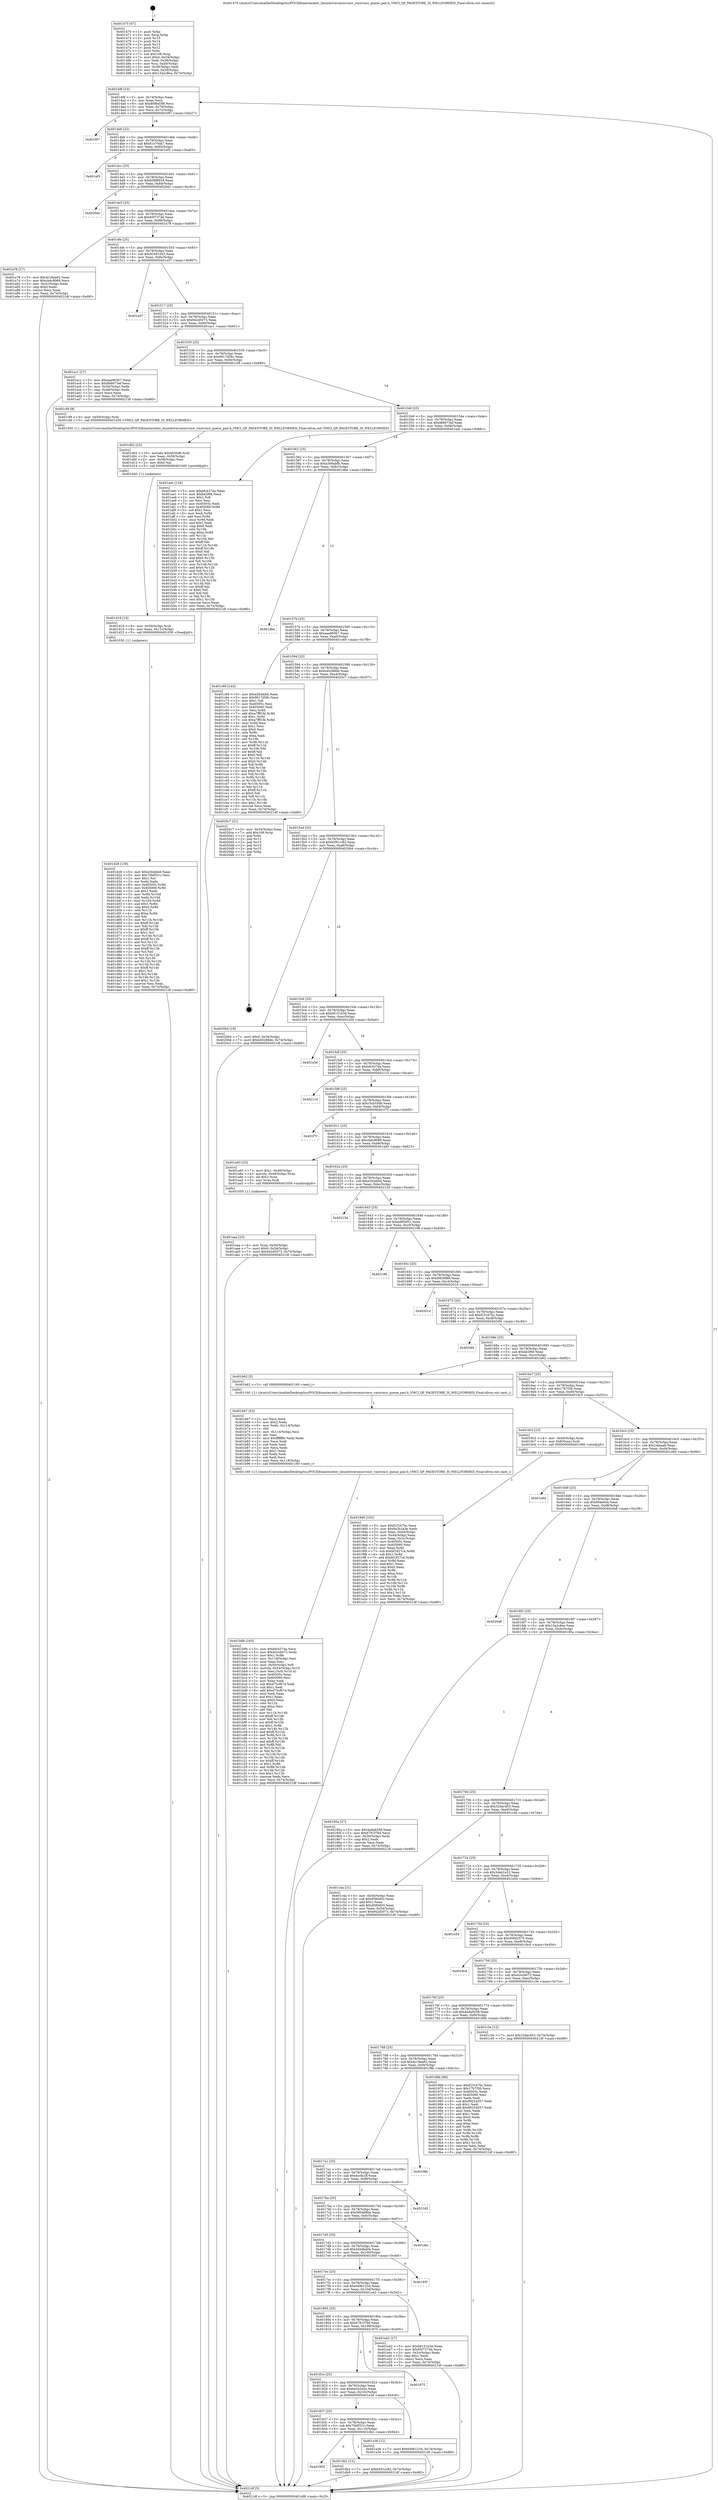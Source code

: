 digraph "0x401470" {
  label = "0x401470 (/mnt/c/Users/mathe/Desktop/tcc/POCII/binaries/extr_linuxdriversmiscvmw_vmcivmci_queue_pair.h_VMCI_QP_PAGESTORE_IS_WELLFORMED_Final-ollvm.out::main(0))"
  labelloc = "t"
  node[shape=record]

  Entry [label="",width=0.3,height=0.3,shape=circle,fillcolor=black,style=filled]
  "0x40149f" [label="{
     0x40149f [23]\l
     | [instrs]\l
     &nbsp;&nbsp;0x40149f \<+3\>: mov -0x74(%rbp),%eax\l
     &nbsp;&nbsp;0x4014a2 \<+2\>: mov %eax,%ecx\l
     &nbsp;&nbsp;0x4014a4 \<+6\>: sub $0x809bd3f8,%ecx\l
     &nbsp;&nbsp;0x4014aa \<+3\>: mov %eax,-0x78(%rbp)\l
     &nbsp;&nbsp;0x4014ad \<+3\>: mov %ecx,-0x7c(%rbp)\l
     &nbsp;&nbsp;0x4014b0 \<+6\>: je 0000000000401f97 \<main+0xb27\>\l
  }"]
  "0x401f97" [label="{
     0x401f97\l
  }", style=dashed]
  "0x4014b6" [label="{
     0x4014b6 [22]\l
     | [instrs]\l
     &nbsp;&nbsp;0x4014b6 \<+5\>: jmp 00000000004014bb \<main+0x4b\>\l
     &nbsp;&nbsp;0x4014bb \<+3\>: mov -0x78(%rbp),%eax\l
     &nbsp;&nbsp;0x4014be \<+5\>: sub $0x81e70da7,%eax\l
     &nbsp;&nbsp;0x4014c3 \<+3\>: mov %eax,-0x80(%rbp)\l
     &nbsp;&nbsp;0x4014c6 \<+6\>: je 0000000000401ef3 \<main+0xa83\>\l
  }"]
  Exit [label="",width=0.3,height=0.3,shape=circle,fillcolor=black,style=filled,peripheries=2]
  "0x401ef3" [label="{
     0x401ef3\l
  }", style=dashed]
  "0x4014cc" [label="{
     0x4014cc [25]\l
     | [instrs]\l
     &nbsp;&nbsp;0x4014cc \<+5\>: jmp 00000000004014d1 \<main+0x61\>\l
     &nbsp;&nbsp;0x4014d1 \<+3\>: mov -0x78(%rbp),%eax\l
     &nbsp;&nbsp;0x4014d4 \<+5\>: sub $0x838f8918,%eax\l
     &nbsp;&nbsp;0x4014d9 \<+6\>: mov %eax,-0x84(%rbp)\l
     &nbsp;&nbsp;0x4014df \<+6\>: je 00000000004020dc \<main+0xc6c\>\l
  }"]
  "0x401850" [label="{
     0x401850\l
  }", style=dashed]
  "0x4020dc" [label="{
     0x4020dc\l
  }", style=dashed]
  "0x4014e5" [label="{
     0x4014e5 [25]\l
     | [instrs]\l
     &nbsp;&nbsp;0x4014e5 \<+5\>: jmp 00000000004014ea \<main+0x7a\>\l
     &nbsp;&nbsp;0x4014ea \<+3\>: mov -0x78(%rbp),%eax\l
     &nbsp;&nbsp;0x4014ed \<+5\>: sub $0x85f7374d,%eax\l
     &nbsp;&nbsp;0x4014f2 \<+6\>: mov %eax,-0x88(%rbp)\l
     &nbsp;&nbsp;0x4014f8 \<+6\>: je 0000000000401a78 \<main+0x608\>\l
  }"]
  "0x401db2" [label="{
     0x401db2 [12]\l
     | [instrs]\l
     &nbsp;&nbsp;0x401db2 \<+7\>: movl $0xb591cc82,-0x74(%rbp)\l
     &nbsp;&nbsp;0x401db9 \<+5\>: jmp 00000000004021df \<main+0xd6f\>\l
  }"]
  "0x401a78" [label="{
     0x401a78 [27]\l
     | [instrs]\l
     &nbsp;&nbsp;0x401a78 \<+5\>: mov $0x4c18aa62,%eax\l
     &nbsp;&nbsp;0x401a7d \<+5\>: mov $0xcbdc9069,%ecx\l
     &nbsp;&nbsp;0x401a82 \<+3\>: mov -0x2c(%rbp),%edx\l
     &nbsp;&nbsp;0x401a85 \<+3\>: cmp $0x0,%edx\l
     &nbsp;&nbsp;0x401a88 \<+3\>: cmove %ecx,%eax\l
     &nbsp;&nbsp;0x401a8b \<+3\>: mov %eax,-0x74(%rbp)\l
     &nbsp;&nbsp;0x401a8e \<+5\>: jmp 00000000004021df \<main+0xd6f\>\l
  }"]
  "0x4014fe" [label="{
     0x4014fe [25]\l
     | [instrs]\l
     &nbsp;&nbsp;0x4014fe \<+5\>: jmp 0000000000401503 \<main+0x93\>\l
     &nbsp;&nbsp;0x401503 \<+3\>: mov -0x78(%rbp),%eax\l
     &nbsp;&nbsp;0x401506 \<+5\>: sub $0x92491043,%eax\l
     &nbsp;&nbsp;0x40150b \<+6\>: mov %eax,-0x8c(%rbp)\l
     &nbsp;&nbsp;0x401511 \<+6\>: je 0000000000401e07 \<main+0x997\>\l
  }"]
  "0x401d28" [label="{
     0x401d28 [138]\l
     | [instrs]\l
     &nbsp;&nbsp;0x401d28 \<+5\>: mov $0xe2fcbbbd,%eax\l
     &nbsp;&nbsp;0x401d2d \<+5\>: mov $0x70bf551c,%esi\l
     &nbsp;&nbsp;0x401d32 \<+2\>: mov $0x1,%cl\l
     &nbsp;&nbsp;0x401d34 \<+2\>: xor %edx,%edx\l
     &nbsp;&nbsp;0x401d36 \<+8\>: mov 0x40505c,%r8d\l
     &nbsp;&nbsp;0x401d3e \<+8\>: mov 0x405060,%r9d\l
     &nbsp;&nbsp;0x401d46 \<+3\>: sub $0x1,%edx\l
     &nbsp;&nbsp;0x401d49 \<+3\>: mov %r8d,%r10d\l
     &nbsp;&nbsp;0x401d4c \<+3\>: add %edx,%r10d\l
     &nbsp;&nbsp;0x401d4f \<+4\>: imul %r10d,%r8d\l
     &nbsp;&nbsp;0x401d53 \<+4\>: and $0x1,%r8d\l
     &nbsp;&nbsp;0x401d57 \<+4\>: cmp $0x0,%r8d\l
     &nbsp;&nbsp;0x401d5b \<+4\>: sete %r11b\l
     &nbsp;&nbsp;0x401d5f \<+4\>: cmp $0xa,%r9d\l
     &nbsp;&nbsp;0x401d63 \<+3\>: setl %bl\l
     &nbsp;&nbsp;0x401d66 \<+3\>: mov %r11b,%r14b\l
     &nbsp;&nbsp;0x401d69 \<+4\>: xor $0xff,%r14b\l
     &nbsp;&nbsp;0x401d6d \<+3\>: mov %bl,%r15b\l
     &nbsp;&nbsp;0x401d70 \<+4\>: xor $0xff,%r15b\l
     &nbsp;&nbsp;0x401d74 \<+3\>: xor $0x1,%cl\l
     &nbsp;&nbsp;0x401d77 \<+3\>: mov %r14b,%r12b\l
     &nbsp;&nbsp;0x401d7a \<+4\>: and $0xff,%r12b\l
     &nbsp;&nbsp;0x401d7e \<+3\>: and %cl,%r11b\l
     &nbsp;&nbsp;0x401d81 \<+3\>: mov %r15b,%r13b\l
     &nbsp;&nbsp;0x401d84 \<+4\>: and $0xff,%r13b\l
     &nbsp;&nbsp;0x401d88 \<+2\>: and %cl,%bl\l
     &nbsp;&nbsp;0x401d8a \<+3\>: or %r11b,%r12b\l
     &nbsp;&nbsp;0x401d8d \<+3\>: or %bl,%r13b\l
     &nbsp;&nbsp;0x401d90 \<+3\>: xor %r13b,%r12b\l
     &nbsp;&nbsp;0x401d93 \<+3\>: or %r15b,%r14b\l
     &nbsp;&nbsp;0x401d96 \<+4\>: xor $0xff,%r14b\l
     &nbsp;&nbsp;0x401d9a \<+3\>: or $0x1,%cl\l
     &nbsp;&nbsp;0x401d9d \<+3\>: and %cl,%r14b\l
     &nbsp;&nbsp;0x401da0 \<+3\>: or %r14b,%r12b\l
     &nbsp;&nbsp;0x401da3 \<+4\>: test $0x1,%r12b\l
     &nbsp;&nbsp;0x401da7 \<+3\>: cmovne %esi,%eax\l
     &nbsp;&nbsp;0x401daa \<+3\>: mov %eax,-0x74(%rbp)\l
     &nbsp;&nbsp;0x401dad \<+5\>: jmp 00000000004021df \<main+0xd6f\>\l
  }"]
  "0x401e07" [label="{
     0x401e07\l
  }", style=dashed]
  "0x401517" [label="{
     0x401517 [25]\l
     | [instrs]\l
     &nbsp;&nbsp;0x401517 \<+5\>: jmp 000000000040151c \<main+0xac\>\l
     &nbsp;&nbsp;0x40151c \<+3\>: mov -0x78(%rbp),%eax\l
     &nbsp;&nbsp;0x40151f \<+5\>: sub $0x942d5073,%eax\l
     &nbsp;&nbsp;0x401524 \<+6\>: mov %eax,-0x90(%rbp)\l
     &nbsp;&nbsp;0x40152a \<+6\>: je 0000000000401ac1 \<main+0x651\>\l
  }"]
  "0x401d19" [label="{
     0x401d19 [15]\l
     | [instrs]\l
     &nbsp;&nbsp;0x401d19 \<+4\>: mov -0x50(%rbp),%rdi\l
     &nbsp;&nbsp;0x401d1d \<+6\>: mov %eax,-0x11c(%rbp)\l
     &nbsp;&nbsp;0x401d23 \<+5\>: call 0000000000401030 \<free@plt\>\l
     | [calls]\l
     &nbsp;&nbsp;0x401030 \{1\} (unknown)\l
  }"]
  "0x401ac1" [label="{
     0x401ac1 [27]\l
     | [instrs]\l
     &nbsp;&nbsp;0x401ac1 \<+5\>: mov $0xaaa965b7,%eax\l
     &nbsp;&nbsp;0x401ac6 \<+5\>: mov $0x9b8073ef,%ecx\l
     &nbsp;&nbsp;0x401acb \<+3\>: mov -0x54(%rbp),%edx\l
     &nbsp;&nbsp;0x401ace \<+3\>: cmp -0x48(%rbp),%edx\l
     &nbsp;&nbsp;0x401ad1 \<+3\>: cmovl %ecx,%eax\l
     &nbsp;&nbsp;0x401ad4 \<+3\>: mov %eax,-0x74(%rbp)\l
     &nbsp;&nbsp;0x401ad7 \<+5\>: jmp 00000000004021df \<main+0xd6f\>\l
  }"]
  "0x401530" [label="{
     0x401530 [25]\l
     | [instrs]\l
     &nbsp;&nbsp;0x401530 \<+5\>: jmp 0000000000401535 \<main+0xc5\>\l
     &nbsp;&nbsp;0x401535 \<+3\>: mov -0x78(%rbp),%eax\l
     &nbsp;&nbsp;0x401538 \<+5\>: sub $0x9917d58c,%eax\l
     &nbsp;&nbsp;0x40153d \<+6\>: mov %eax,-0x94(%rbp)\l
     &nbsp;&nbsp;0x401543 \<+6\>: je 0000000000401cf9 \<main+0x889\>\l
  }"]
  "0x401d02" [label="{
     0x401d02 [23]\l
     | [instrs]\l
     &nbsp;&nbsp;0x401d02 \<+10\>: movabs $0x4030d6,%rdi\l
     &nbsp;&nbsp;0x401d0c \<+3\>: mov %eax,-0x58(%rbp)\l
     &nbsp;&nbsp;0x401d0f \<+3\>: mov -0x58(%rbp),%esi\l
     &nbsp;&nbsp;0x401d12 \<+2\>: mov $0x0,%al\l
     &nbsp;&nbsp;0x401d14 \<+5\>: call 0000000000401040 \<printf@plt\>\l
     | [calls]\l
     &nbsp;&nbsp;0x401040 \{1\} (unknown)\l
  }"]
  "0x401cf9" [label="{
     0x401cf9 [9]\l
     | [instrs]\l
     &nbsp;&nbsp;0x401cf9 \<+4\>: mov -0x50(%rbp),%rdi\l
     &nbsp;&nbsp;0x401cfd \<+5\>: call 0000000000401450 \<VMCI_QP_PAGESTORE_IS_WELLFORMED\>\l
     | [calls]\l
     &nbsp;&nbsp;0x401450 \{1\} (/mnt/c/Users/mathe/Desktop/tcc/POCII/binaries/extr_linuxdriversmiscvmw_vmcivmci_queue_pair.h_VMCI_QP_PAGESTORE_IS_WELLFORMED_Final-ollvm.out::VMCI_QP_PAGESTORE_IS_WELLFORMED)\l
  }"]
  "0x401549" [label="{
     0x401549 [25]\l
     | [instrs]\l
     &nbsp;&nbsp;0x401549 \<+5\>: jmp 000000000040154e \<main+0xde\>\l
     &nbsp;&nbsp;0x40154e \<+3\>: mov -0x78(%rbp),%eax\l
     &nbsp;&nbsp;0x401551 \<+5\>: sub $0x9b8073ef,%eax\l
     &nbsp;&nbsp;0x401556 \<+6\>: mov %eax,-0x98(%rbp)\l
     &nbsp;&nbsp;0x40155c \<+6\>: je 0000000000401adc \<main+0x66c\>\l
  }"]
  "0x401b9b" [label="{
     0x401b9b [163]\l
     | [instrs]\l
     &nbsp;&nbsp;0x401b9b \<+5\>: mov $0xbfc437da,%ecx\l
     &nbsp;&nbsp;0x401ba0 \<+5\>: mov $0x42ccb072,%edx\l
     &nbsp;&nbsp;0x401ba5 \<+3\>: mov $0x1,%r8b\l
     &nbsp;&nbsp;0x401ba8 \<+6\>: mov -0x118(%rbp),%esi\l
     &nbsp;&nbsp;0x401bae \<+3\>: imul %eax,%esi\l
     &nbsp;&nbsp;0x401bb1 \<+4\>: mov -0x50(%rbp),%r9\l
     &nbsp;&nbsp;0x401bb5 \<+4\>: movslq -0x54(%rbp),%r10\l
     &nbsp;&nbsp;0x401bb9 \<+4\>: mov %esi,(%r9,%r10,4)\l
     &nbsp;&nbsp;0x401bbd \<+7\>: mov 0x40505c,%eax\l
     &nbsp;&nbsp;0x401bc4 \<+7\>: mov 0x405060,%esi\l
     &nbsp;&nbsp;0x401bcb \<+2\>: mov %eax,%edi\l
     &nbsp;&nbsp;0x401bcd \<+6\>: sub $0xd75cf674,%edi\l
     &nbsp;&nbsp;0x401bd3 \<+3\>: sub $0x1,%edi\l
     &nbsp;&nbsp;0x401bd6 \<+6\>: add $0xd75cf674,%edi\l
     &nbsp;&nbsp;0x401bdc \<+3\>: imul %edi,%eax\l
     &nbsp;&nbsp;0x401bdf \<+3\>: and $0x1,%eax\l
     &nbsp;&nbsp;0x401be2 \<+3\>: cmp $0x0,%eax\l
     &nbsp;&nbsp;0x401be5 \<+4\>: sete %r11b\l
     &nbsp;&nbsp;0x401be9 \<+3\>: cmp $0xa,%esi\l
     &nbsp;&nbsp;0x401bec \<+3\>: setl %bl\l
     &nbsp;&nbsp;0x401bef \<+3\>: mov %r11b,%r14b\l
     &nbsp;&nbsp;0x401bf2 \<+4\>: xor $0xff,%r14b\l
     &nbsp;&nbsp;0x401bf6 \<+3\>: mov %bl,%r15b\l
     &nbsp;&nbsp;0x401bf9 \<+4\>: xor $0xff,%r15b\l
     &nbsp;&nbsp;0x401bfd \<+4\>: xor $0x1,%r8b\l
     &nbsp;&nbsp;0x401c01 \<+3\>: mov %r14b,%r12b\l
     &nbsp;&nbsp;0x401c04 \<+4\>: and $0xff,%r12b\l
     &nbsp;&nbsp;0x401c08 \<+3\>: and %r8b,%r11b\l
     &nbsp;&nbsp;0x401c0b \<+3\>: mov %r15b,%r13b\l
     &nbsp;&nbsp;0x401c0e \<+4\>: and $0xff,%r13b\l
     &nbsp;&nbsp;0x401c12 \<+3\>: and %r8b,%bl\l
     &nbsp;&nbsp;0x401c15 \<+3\>: or %r11b,%r12b\l
     &nbsp;&nbsp;0x401c18 \<+3\>: or %bl,%r13b\l
     &nbsp;&nbsp;0x401c1b \<+3\>: xor %r13b,%r12b\l
     &nbsp;&nbsp;0x401c1e \<+3\>: or %r15b,%r14b\l
     &nbsp;&nbsp;0x401c21 \<+4\>: xor $0xff,%r14b\l
     &nbsp;&nbsp;0x401c25 \<+4\>: or $0x1,%r8b\l
     &nbsp;&nbsp;0x401c29 \<+3\>: and %r8b,%r14b\l
     &nbsp;&nbsp;0x401c2c \<+3\>: or %r14b,%r12b\l
     &nbsp;&nbsp;0x401c2f \<+4\>: test $0x1,%r12b\l
     &nbsp;&nbsp;0x401c33 \<+3\>: cmovne %edx,%ecx\l
     &nbsp;&nbsp;0x401c36 \<+3\>: mov %ecx,-0x74(%rbp)\l
     &nbsp;&nbsp;0x401c39 \<+5\>: jmp 00000000004021df \<main+0xd6f\>\l
  }"]
  "0x401adc" [label="{
     0x401adc [134]\l
     | [instrs]\l
     &nbsp;&nbsp;0x401adc \<+5\>: mov $0xbfc437da,%eax\l
     &nbsp;&nbsp;0x401ae1 \<+5\>: mov $0xbe2f68,%ecx\l
     &nbsp;&nbsp;0x401ae6 \<+2\>: mov $0x1,%dl\l
     &nbsp;&nbsp;0x401ae8 \<+2\>: xor %esi,%esi\l
     &nbsp;&nbsp;0x401aea \<+7\>: mov 0x40505c,%edi\l
     &nbsp;&nbsp;0x401af1 \<+8\>: mov 0x405060,%r8d\l
     &nbsp;&nbsp;0x401af9 \<+3\>: sub $0x1,%esi\l
     &nbsp;&nbsp;0x401afc \<+3\>: mov %edi,%r9d\l
     &nbsp;&nbsp;0x401aff \<+3\>: add %esi,%r9d\l
     &nbsp;&nbsp;0x401b02 \<+4\>: imul %r9d,%edi\l
     &nbsp;&nbsp;0x401b06 \<+3\>: and $0x1,%edi\l
     &nbsp;&nbsp;0x401b09 \<+3\>: cmp $0x0,%edi\l
     &nbsp;&nbsp;0x401b0c \<+4\>: sete %r10b\l
     &nbsp;&nbsp;0x401b10 \<+4\>: cmp $0xa,%r8d\l
     &nbsp;&nbsp;0x401b14 \<+4\>: setl %r11b\l
     &nbsp;&nbsp;0x401b18 \<+3\>: mov %r10b,%bl\l
     &nbsp;&nbsp;0x401b1b \<+3\>: xor $0xff,%bl\l
     &nbsp;&nbsp;0x401b1e \<+3\>: mov %r11b,%r14b\l
     &nbsp;&nbsp;0x401b21 \<+4\>: xor $0xff,%r14b\l
     &nbsp;&nbsp;0x401b25 \<+3\>: xor $0x0,%dl\l
     &nbsp;&nbsp;0x401b28 \<+3\>: mov %bl,%r15b\l
     &nbsp;&nbsp;0x401b2b \<+4\>: and $0x0,%r15b\l
     &nbsp;&nbsp;0x401b2f \<+3\>: and %dl,%r10b\l
     &nbsp;&nbsp;0x401b32 \<+3\>: mov %r14b,%r12b\l
     &nbsp;&nbsp;0x401b35 \<+4\>: and $0x0,%r12b\l
     &nbsp;&nbsp;0x401b39 \<+3\>: and %dl,%r11b\l
     &nbsp;&nbsp;0x401b3c \<+3\>: or %r10b,%r15b\l
     &nbsp;&nbsp;0x401b3f \<+3\>: or %r11b,%r12b\l
     &nbsp;&nbsp;0x401b42 \<+3\>: xor %r12b,%r15b\l
     &nbsp;&nbsp;0x401b45 \<+3\>: or %r14b,%bl\l
     &nbsp;&nbsp;0x401b48 \<+3\>: xor $0xff,%bl\l
     &nbsp;&nbsp;0x401b4b \<+3\>: or $0x0,%dl\l
     &nbsp;&nbsp;0x401b4e \<+2\>: and %dl,%bl\l
     &nbsp;&nbsp;0x401b50 \<+3\>: or %bl,%r15b\l
     &nbsp;&nbsp;0x401b53 \<+4\>: test $0x1,%r15b\l
     &nbsp;&nbsp;0x401b57 \<+3\>: cmovne %ecx,%eax\l
     &nbsp;&nbsp;0x401b5a \<+3\>: mov %eax,-0x74(%rbp)\l
     &nbsp;&nbsp;0x401b5d \<+5\>: jmp 00000000004021df \<main+0xd6f\>\l
  }"]
  "0x401562" [label="{
     0x401562 [25]\l
     | [instrs]\l
     &nbsp;&nbsp;0x401562 \<+5\>: jmp 0000000000401567 \<main+0xf7\>\l
     &nbsp;&nbsp;0x401567 \<+3\>: mov -0x78(%rbp),%eax\l
     &nbsp;&nbsp;0x40156a \<+5\>: sub $0xa306abfb,%eax\l
     &nbsp;&nbsp;0x40156f \<+6\>: mov %eax,-0x9c(%rbp)\l
     &nbsp;&nbsp;0x401575 \<+6\>: je 0000000000401dbe \<main+0x94e\>\l
  }"]
  "0x401b67" [label="{
     0x401b67 [52]\l
     | [instrs]\l
     &nbsp;&nbsp;0x401b67 \<+2\>: xor %ecx,%ecx\l
     &nbsp;&nbsp;0x401b69 \<+5\>: mov $0x2,%edx\l
     &nbsp;&nbsp;0x401b6e \<+6\>: mov %edx,-0x114(%rbp)\l
     &nbsp;&nbsp;0x401b74 \<+1\>: cltd\l
     &nbsp;&nbsp;0x401b75 \<+6\>: mov -0x114(%rbp),%esi\l
     &nbsp;&nbsp;0x401b7b \<+2\>: idiv %esi\l
     &nbsp;&nbsp;0x401b7d \<+6\>: imul $0xfffffffe,%edx,%edx\l
     &nbsp;&nbsp;0x401b83 \<+2\>: mov %ecx,%edi\l
     &nbsp;&nbsp;0x401b85 \<+2\>: sub %edx,%edi\l
     &nbsp;&nbsp;0x401b87 \<+2\>: mov %ecx,%edx\l
     &nbsp;&nbsp;0x401b89 \<+3\>: sub $0x1,%edx\l
     &nbsp;&nbsp;0x401b8c \<+2\>: add %edx,%edi\l
     &nbsp;&nbsp;0x401b8e \<+2\>: sub %edi,%ecx\l
     &nbsp;&nbsp;0x401b90 \<+6\>: mov %ecx,-0x118(%rbp)\l
     &nbsp;&nbsp;0x401b96 \<+5\>: call 0000000000401160 \<next_i\>\l
     | [calls]\l
     &nbsp;&nbsp;0x401160 \{1\} (/mnt/c/Users/mathe/Desktop/tcc/POCII/binaries/extr_linuxdriversmiscvmw_vmcivmci_queue_pair.h_VMCI_QP_PAGESTORE_IS_WELLFORMED_Final-ollvm.out::next_i)\l
  }"]
  "0x401dbe" [label="{
     0x401dbe\l
  }", style=dashed]
  "0x40157b" [label="{
     0x40157b [25]\l
     | [instrs]\l
     &nbsp;&nbsp;0x40157b \<+5\>: jmp 0000000000401580 \<main+0x110\>\l
     &nbsp;&nbsp;0x401580 \<+3\>: mov -0x78(%rbp),%eax\l
     &nbsp;&nbsp;0x401583 \<+5\>: sub $0xaaa965b7,%eax\l
     &nbsp;&nbsp;0x401588 \<+6\>: mov %eax,-0xa0(%rbp)\l
     &nbsp;&nbsp;0x40158e \<+6\>: je 0000000000401c69 \<main+0x7f9\>\l
  }"]
  "0x401aaa" [label="{
     0x401aaa [23]\l
     | [instrs]\l
     &nbsp;&nbsp;0x401aaa \<+4\>: mov %rax,-0x50(%rbp)\l
     &nbsp;&nbsp;0x401aae \<+7\>: movl $0x0,-0x54(%rbp)\l
     &nbsp;&nbsp;0x401ab5 \<+7\>: movl $0x942d5073,-0x74(%rbp)\l
     &nbsp;&nbsp;0x401abc \<+5\>: jmp 00000000004021df \<main+0xd6f\>\l
  }"]
  "0x401c69" [label="{
     0x401c69 [144]\l
     | [instrs]\l
     &nbsp;&nbsp;0x401c69 \<+5\>: mov $0xe2fcbbbd,%eax\l
     &nbsp;&nbsp;0x401c6e \<+5\>: mov $0x9917d58c,%ecx\l
     &nbsp;&nbsp;0x401c73 \<+2\>: mov $0x1,%dl\l
     &nbsp;&nbsp;0x401c75 \<+7\>: mov 0x40505c,%esi\l
     &nbsp;&nbsp;0x401c7c \<+7\>: mov 0x405060,%edi\l
     &nbsp;&nbsp;0x401c83 \<+3\>: mov %esi,%r8d\l
     &nbsp;&nbsp;0x401c86 \<+7\>: add $0xa7fff1fd,%r8d\l
     &nbsp;&nbsp;0x401c8d \<+4\>: sub $0x1,%r8d\l
     &nbsp;&nbsp;0x401c91 \<+7\>: sub $0xa7fff1fd,%r8d\l
     &nbsp;&nbsp;0x401c98 \<+4\>: imul %r8d,%esi\l
     &nbsp;&nbsp;0x401c9c \<+3\>: and $0x1,%esi\l
     &nbsp;&nbsp;0x401c9f \<+3\>: cmp $0x0,%esi\l
     &nbsp;&nbsp;0x401ca2 \<+4\>: sete %r9b\l
     &nbsp;&nbsp;0x401ca6 \<+3\>: cmp $0xa,%edi\l
     &nbsp;&nbsp;0x401ca9 \<+4\>: setl %r10b\l
     &nbsp;&nbsp;0x401cad \<+3\>: mov %r9b,%r11b\l
     &nbsp;&nbsp;0x401cb0 \<+4\>: xor $0xff,%r11b\l
     &nbsp;&nbsp;0x401cb4 \<+3\>: mov %r10b,%bl\l
     &nbsp;&nbsp;0x401cb7 \<+3\>: xor $0xff,%bl\l
     &nbsp;&nbsp;0x401cba \<+3\>: xor $0x0,%dl\l
     &nbsp;&nbsp;0x401cbd \<+3\>: mov %r11b,%r14b\l
     &nbsp;&nbsp;0x401cc0 \<+4\>: and $0x0,%r14b\l
     &nbsp;&nbsp;0x401cc4 \<+3\>: and %dl,%r9b\l
     &nbsp;&nbsp;0x401cc7 \<+3\>: mov %bl,%r15b\l
     &nbsp;&nbsp;0x401cca \<+4\>: and $0x0,%r15b\l
     &nbsp;&nbsp;0x401cce \<+3\>: and %dl,%r10b\l
     &nbsp;&nbsp;0x401cd1 \<+3\>: or %r9b,%r14b\l
     &nbsp;&nbsp;0x401cd4 \<+3\>: or %r10b,%r15b\l
     &nbsp;&nbsp;0x401cd7 \<+3\>: xor %r15b,%r14b\l
     &nbsp;&nbsp;0x401cda \<+3\>: or %bl,%r11b\l
     &nbsp;&nbsp;0x401cdd \<+4\>: xor $0xff,%r11b\l
     &nbsp;&nbsp;0x401ce1 \<+3\>: or $0x0,%dl\l
     &nbsp;&nbsp;0x401ce4 \<+3\>: and %dl,%r11b\l
     &nbsp;&nbsp;0x401ce7 \<+3\>: or %r11b,%r14b\l
     &nbsp;&nbsp;0x401cea \<+4\>: test $0x1,%r14b\l
     &nbsp;&nbsp;0x401cee \<+3\>: cmovne %ecx,%eax\l
     &nbsp;&nbsp;0x401cf1 \<+3\>: mov %eax,-0x74(%rbp)\l
     &nbsp;&nbsp;0x401cf4 \<+5\>: jmp 00000000004021df \<main+0xd6f\>\l
  }"]
  "0x401594" [label="{
     0x401594 [25]\l
     | [instrs]\l
     &nbsp;&nbsp;0x401594 \<+5\>: jmp 0000000000401599 \<main+0x129\>\l
     &nbsp;&nbsp;0x401599 \<+3\>: mov -0x78(%rbp),%eax\l
     &nbsp;&nbsp;0x40159c \<+5\>: sub $0xb40288de,%eax\l
     &nbsp;&nbsp;0x4015a1 \<+6\>: mov %eax,-0xa4(%rbp)\l
     &nbsp;&nbsp;0x4015a7 \<+6\>: je 00000000004020c7 \<main+0xc57\>\l
  }"]
  "0x401837" [label="{
     0x401837 [25]\l
     | [instrs]\l
     &nbsp;&nbsp;0x401837 \<+5\>: jmp 000000000040183c \<main+0x3cc\>\l
     &nbsp;&nbsp;0x40183c \<+3\>: mov -0x78(%rbp),%eax\l
     &nbsp;&nbsp;0x40183f \<+5\>: sub $0x70bf551c,%eax\l
     &nbsp;&nbsp;0x401844 \<+6\>: mov %eax,-0x110(%rbp)\l
     &nbsp;&nbsp;0x40184a \<+6\>: je 0000000000401db2 \<main+0x942\>\l
  }"]
  "0x4020c7" [label="{
     0x4020c7 [21]\l
     | [instrs]\l
     &nbsp;&nbsp;0x4020c7 \<+3\>: mov -0x34(%rbp),%eax\l
     &nbsp;&nbsp;0x4020ca \<+7\>: add $0x108,%rsp\l
     &nbsp;&nbsp;0x4020d1 \<+1\>: pop %rbx\l
     &nbsp;&nbsp;0x4020d2 \<+2\>: pop %r12\l
     &nbsp;&nbsp;0x4020d4 \<+2\>: pop %r13\l
     &nbsp;&nbsp;0x4020d6 \<+2\>: pop %r14\l
     &nbsp;&nbsp;0x4020d8 \<+2\>: pop %r15\l
     &nbsp;&nbsp;0x4020da \<+1\>: pop %rbp\l
     &nbsp;&nbsp;0x4020db \<+1\>: ret\l
  }"]
  "0x4015ad" [label="{
     0x4015ad [25]\l
     | [instrs]\l
     &nbsp;&nbsp;0x4015ad \<+5\>: jmp 00000000004015b2 \<main+0x142\>\l
     &nbsp;&nbsp;0x4015b2 \<+3\>: mov -0x78(%rbp),%eax\l
     &nbsp;&nbsp;0x4015b5 \<+5\>: sub $0xb591cc82,%eax\l
     &nbsp;&nbsp;0x4015ba \<+6\>: mov %eax,-0xa8(%rbp)\l
     &nbsp;&nbsp;0x4015c0 \<+6\>: je 00000000004020b4 \<main+0xc44\>\l
  }"]
  "0x401a36" [label="{
     0x401a36 [12]\l
     | [instrs]\l
     &nbsp;&nbsp;0x401a36 \<+7\>: movl $0x649b1234,-0x74(%rbp)\l
     &nbsp;&nbsp;0x401a3d \<+5\>: jmp 00000000004021df \<main+0xd6f\>\l
  }"]
  "0x4020b4" [label="{
     0x4020b4 [19]\l
     | [instrs]\l
     &nbsp;&nbsp;0x4020b4 \<+7\>: movl $0x0,-0x34(%rbp)\l
     &nbsp;&nbsp;0x4020bb \<+7\>: movl $0xb40288de,-0x74(%rbp)\l
     &nbsp;&nbsp;0x4020c2 \<+5\>: jmp 00000000004021df \<main+0xd6f\>\l
  }"]
  "0x4015c6" [label="{
     0x4015c6 [25]\l
     | [instrs]\l
     &nbsp;&nbsp;0x4015c6 \<+5\>: jmp 00000000004015cb \<main+0x15b\>\l
     &nbsp;&nbsp;0x4015cb \<+3\>: mov -0x78(%rbp),%eax\l
     &nbsp;&nbsp;0x4015ce \<+5\>: sub $0xb6151b3d,%eax\l
     &nbsp;&nbsp;0x4015d3 \<+6\>: mov %eax,-0xac(%rbp)\l
     &nbsp;&nbsp;0x4015d9 \<+6\>: je 0000000000401a5d \<main+0x5ed\>\l
  }"]
  "0x40181e" [label="{
     0x40181e [25]\l
     | [instrs]\l
     &nbsp;&nbsp;0x40181e \<+5\>: jmp 0000000000401823 \<main+0x3b3\>\l
     &nbsp;&nbsp;0x401823 \<+3\>: mov -0x78(%rbp),%eax\l
     &nbsp;&nbsp;0x401826 \<+5\>: sub $0x6e2b2a3e,%eax\l
     &nbsp;&nbsp;0x40182b \<+6\>: mov %eax,-0x10c(%rbp)\l
     &nbsp;&nbsp;0x401831 \<+6\>: je 0000000000401a36 \<main+0x5c6\>\l
  }"]
  "0x401a5d" [label="{
     0x401a5d\l
  }", style=dashed]
  "0x4015df" [label="{
     0x4015df [25]\l
     | [instrs]\l
     &nbsp;&nbsp;0x4015df \<+5\>: jmp 00000000004015e4 \<main+0x174\>\l
     &nbsp;&nbsp;0x4015e4 \<+3\>: mov -0x78(%rbp),%eax\l
     &nbsp;&nbsp;0x4015e7 \<+5\>: sub $0xbfc437da,%eax\l
     &nbsp;&nbsp;0x4015ec \<+6\>: mov %eax,-0xb0(%rbp)\l
     &nbsp;&nbsp;0x4015f2 \<+6\>: je 0000000000402110 \<main+0xca0\>\l
  }"]
  "0x401875" [label="{
     0x401875\l
  }", style=dashed]
  "0x402110" [label="{
     0x402110\l
  }", style=dashed]
  "0x4015f8" [label="{
     0x4015f8 [25]\l
     | [instrs]\l
     &nbsp;&nbsp;0x4015f8 \<+5\>: jmp 00000000004015fd \<main+0x18d\>\l
     &nbsp;&nbsp;0x4015fd \<+3\>: mov -0x78(%rbp),%eax\l
     &nbsp;&nbsp;0x401600 \<+5\>: sub $0xc3cb55db,%eax\l
     &nbsp;&nbsp;0x401605 \<+6\>: mov %eax,-0xb4(%rbp)\l
     &nbsp;&nbsp;0x40160b \<+6\>: je 0000000000401f7f \<main+0xb0f\>\l
  }"]
  "0x401805" [label="{
     0x401805 [25]\l
     | [instrs]\l
     &nbsp;&nbsp;0x401805 \<+5\>: jmp 000000000040180a \<main+0x39a\>\l
     &nbsp;&nbsp;0x40180a \<+3\>: mov -0x78(%rbp),%eax\l
     &nbsp;&nbsp;0x40180d \<+5\>: sub $0x6781f76d,%eax\l
     &nbsp;&nbsp;0x401812 \<+6\>: mov %eax,-0x108(%rbp)\l
     &nbsp;&nbsp;0x401818 \<+6\>: je 0000000000401875 \<main+0x405\>\l
  }"]
  "0x401f7f" [label="{
     0x401f7f\l
  }", style=dashed]
  "0x401611" [label="{
     0x401611 [25]\l
     | [instrs]\l
     &nbsp;&nbsp;0x401611 \<+5\>: jmp 0000000000401616 \<main+0x1a6\>\l
     &nbsp;&nbsp;0x401616 \<+3\>: mov -0x78(%rbp),%eax\l
     &nbsp;&nbsp;0x401619 \<+5\>: sub $0xcbdc9069,%eax\l
     &nbsp;&nbsp;0x40161e \<+6\>: mov %eax,-0xb8(%rbp)\l
     &nbsp;&nbsp;0x401624 \<+6\>: je 0000000000401a93 \<main+0x623\>\l
  }"]
  "0x401a42" [label="{
     0x401a42 [27]\l
     | [instrs]\l
     &nbsp;&nbsp;0x401a42 \<+5\>: mov $0xb6151b3d,%eax\l
     &nbsp;&nbsp;0x401a47 \<+5\>: mov $0x85f7374d,%ecx\l
     &nbsp;&nbsp;0x401a4c \<+3\>: mov -0x2c(%rbp),%edx\l
     &nbsp;&nbsp;0x401a4f \<+3\>: cmp $0x1,%edx\l
     &nbsp;&nbsp;0x401a52 \<+3\>: cmovl %ecx,%eax\l
     &nbsp;&nbsp;0x401a55 \<+3\>: mov %eax,-0x74(%rbp)\l
     &nbsp;&nbsp;0x401a58 \<+5\>: jmp 00000000004021df \<main+0xd6f\>\l
  }"]
  "0x401a93" [label="{
     0x401a93 [23]\l
     | [instrs]\l
     &nbsp;&nbsp;0x401a93 \<+7\>: movl $0x1,-0x48(%rbp)\l
     &nbsp;&nbsp;0x401a9a \<+4\>: movslq -0x48(%rbp),%rax\l
     &nbsp;&nbsp;0x401a9e \<+4\>: shl $0x2,%rax\l
     &nbsp;&nbsp;0x401aa2 \<+3\>: mov %rax,%rdi\l
     &nbsp;&nbsp;0x401aa5 \<+5\>: call 0000000000401050 \<malloc@plt\>\l
     | [calls]\l
     &nbsp;&nbsp;0x401050 \{1\} (unknown)\l
  }"]
  "0x40162a" [label="{
     0x40162a [25]\l
     | [instrs]\l
     &nbsp;&nbsp;0x40162a \<+5\>: jmp 000000000040162f \<main+0x1bf\>\l
     &nbsp;&nbsp;0x40162f \<+3\>: mov -0x78(%rbp),%eax\l
     &nbsp;&nbsp;0x401632 \<+5\>: sub $0xe2fcbbbd,%eax\l
     &nbsp;&nbsp;0x401637 \<+6\>: mov %eax,-0xbc(%rbp)\l
     &nbsp;&nbsp;0x40163d \<+6\>: je 000000000040215d \<main+0xced\>\l
  }"]
  "0x4017ec" [label="{
     0x4017ec [25]\l
     | [instrs]\l
     &nbsp;&nbsp;0x4017ec \<+5\>: jmp 00000000004017f1 \<main+0x381\>\l
     &nbsp;&nbsp;0x4017f1 \<+3\>: mov -0x78(%rbp),%eax\l
     &nbsp;&nbsp;0x4017f4 \<+5\>: sub $0x649b1234,%eax\l
     &nbsp;&nbsp;0x4017f9 \<+6\>: mov %eax,-0x104(%rbp)\l
     &nbsp;&nbsp;0x4017ff \<+6\>: je 0000000000401a42 \<main+0x5d2\>\l
  }"]
  "0x40215d" [label="{
     0x40215d\l
  }", style=dashed]
  "0x401643" [label="{
     0x401643 [25]\l
     | [instrs]\l
     &nbsp;&nbsp;0x401643 \<+5\>: jmp 0000000000401648 \<main+0x1d8\>\l
     &nbsp;&nbsp;0x401648 \<+3\>: mov -0x78(%rbp),%eax\l
     &nbsp;&nbsp;0x40164b \<+5\>: sub $0xedf5bf51,%eax\l
     &nbsp;&nbsp;0x401650 \<+6\>: mov %eax,-0xc0(%rbp)\l
     &nbsp;&nbsp;0x401656 \<+6\>: je 0000000000402198 \<main+0xd28\>\l
  }"]
  "0x40195f" [label="{
     0x40195f\l
  }", style=dashed]
  "0x402198" [label="{
     0x402198\l
  }", style=dashed]
  "0x40165c" [label="{
     0x40165c [25]\l
     | [instrs]\l
     &nbsp;&nbsp;0x40165c \<+5\>: jmp 0000000000401661 \<main+0x1f1\>\l
     &nbsp;&nbsp;0x401661 \<+3\>: mov -0x78(%rbp),%eax\l
     &nbsp;&nbsp;0x401664 \<+5\>: sub $0xf0639f66,%eax\l
     &nbsp;&nbsp;0x401669 \<+6\>: mov %eax,-0xc4(%rbp)\l
     &nbsp;&nbsp;0x40166f \<+6\>: je 000000000040201d \<main+0xbad\>\l
  }"]
  "0x4017d3" [label="{
     0x4017d3 [25]\l
     | [instrs]\l
     &nbsp;&nbsp;0x4017d3 \<+5\>: jmp 00000000004017d8 \<main+0x368\>\l
     &nbsp;&nbsp;0x4017d8 \<+3\>: mov -0x78(%rbp),%eax\l
     &nbsp;&nbsp;0x4017db \<+5\>: sub $0x5d2dbdd4,%eax\l
     &nbsp;&nbsp;0x4017e0 \<+6\>: mov %eax,-0x100(%rbp)\l
     &nbsp;&nbsp;0x4017e6 \<+6\>: je 000000000040195f \<main+0x4ef\>\l
  }"]
  "0x40201d" [label="{
     0x40201d\l
  }", style=dashed]
  "0x401675" [label="{
     0x401675 [25]\l
     | [instrs]\l
     &nbsp;&nbsp;0x401675 \<+5\>: jmp 000000000040167a \<main+0x20a\>\l
     &nbsp;&nbsp;0x40167a \<+3\>: mov -0x78(%rbp),%eax\l
     &nbsp;&nbsp;0x40167d \<+5\>: sub $0xf23167bc,%eax\l
     &nbsp;&nbsp;0x401682 \<+6\>: mov %eax,-0xc8(%rbp)\l
     &nbsp;&nbsp;0x401688 \<+6\>: je 00000000004020f4 \<main+0xc84\>\l
  }"]
  "0x401dec" [label="{
     0x401dec\l
  }", style=dashed]
  "0x4020f4" [label="{
     0x4020f4\l
  }", style=dashed]
  "0x40168e" [label="{
     0x40168e [25]\l
     | [instrs]\l
     &nbsp;&nbsp;0x40168e \<+5\>: jmp 0000000000401693 \<main+0x223\>\l
     &nbsp;&nbsp;0x401693 \<+3\>: mov -0x78(%rbp),%eax\l
     &nbsp;&nbsp;0x401696 \<+5\>: sub $0xbe2f68,%eax\l
     &nbsp;&nbsp;0x40169b \<+6\>: mov %eax,-0xcc(%rbp)\l
     &nbsp;&nbsp;0x4016a1 \<+6\>: je 0000000000401b62 \<main+0x6f2\>\l
  }"]
  "0x4017ba" [label="{
     0x4017ba [25]\l
     | [instrs]\l
     &nbsp;&nbsp;0x4017ba \<+5\>: jmp 00000000004017bf \<main+0x34f\>\l
     &nbsp;&nbsp;0x4017bf \<+3\>: mov -0x78(%rbp),%eax\l
     &nbsp;&nbsp;0x4017c2 \<+5\>: sub $0x580488be,%eax\l
     &nbsp;&nbsp;0x4017c7 \<+6\>: mov %eax,-0xfc(%rbp)\l
     &nbsp;&nbsp;0x4017cd \<+6\>: je 0000000000401dec \<main+0x97c\>\l
  }"]
  "0x401b62" [label="{
     0x401b62 [5]\l
     | [instrs]\l
     &nbsp;&nbsp;0x401b62 \<+5\>: call 0000000000401160 \<next_i\>\l
     | [calls]\l
     &nbsp;&nbsp;0x401160 \{1\} (/mnt/c/Users/mathe/Desktop/tcc/POCII/binaries/extr_linuxdriversmiscvmw_vmcivmci_queue_pair.h_VMCI_QP_PAGESTORE_IS_WELLFORMED_Final-ollvm.out::next_i)\l
  }"]
  "0x4016a7" [label="{
     0x4016a7 [25]\l
     | [instrs]\l
     &nbsp;&nbsp;0x4016a7 \<+5\>: jmp 00000000004016ac \<main+0x23c\>\l
     &nbsp;&nbsp;0x4016ac \<+3\>: mov -0x78(%rbp),%eax\l
     &nbsp;&nbsp;0x4016af \<+5\>: sub $0x17b7f36,%eax\l
     &nbsp;&nbsp;0x4016b4 \<+6\>: mov %eax,-0xd0(%rbp)\l
     &nbsp;&nbsp;0x4016ba \<+6\>: je 00000000004019c3 \<main+0x553\>\l
  }"]
  "0x4021d3" [label="{
     0x4021d3\l
  }", style=dashed]
  "0x4019c3" [label="{
     0x4019c3 [13]\l
     | [instrs]\l
     &nbsp;&nbsp;0x4019c3 \<+4\>: mov -0x40(%rbp),%rax\l
     &nbsp;&nbsp;0x4019c7 \<+4\>: mov 0x8(%rax),%rdi\l
     &nbsp;&nbsp;0x4019cb \<+5\>: call 0000000000401060 \<atoi@plt\>\l
     | [calls]\l
     &nbsp;&nbsp;0x401060 \{1\} (unknown)\l
  }"]
  "0x4016c0" [label="{
     0x4016c0 [25]\l
     | [instrs]\l
     &nbsp;&nbsp;0x4016c0 \<+5\>: jmp 00000000004016c5 \<main+0x255\>\l
     &nbsp;&nbsp;0x4016c5 \<+3\>: mov -0x78(%rbp),%eax\l
     &nbsp;&nbsp;0x4016c8 \<+5\>: sub $0x24faaa6,%eax\l
     &nbsp;&nbsp;0x4016cd \<+6\>: mov %eax,-0xd4(%rbp)\l
     &nbsp;&nbsp;0x4016d3 \<+6\>: je 0000000000401e6d \<main+0x9fd\>\l
  }"]
  "0x4017a1" [label="{
     0x4017a1 [25]\l
     | [instrs]\l
     &nbsp;&nbsp;0x4017a1 \<+5\>: jmp 00000000004017a6 \<main+0x336\>\l
     &nbsp;&nbsp;0x4017a6 \<+3\>: mov -0x78(%rbp),%eax\l
     &nbsp;&nbsp;0x4017a9 \<+5\>: sub $0x4ccfa1ff,%eax\l
     &nbsp;&nbsp;0x4017ae \<+6\>: mov %eax,-0xf8(%rbp)\l
     &nbsp;&nbsp;0x4017b4 \<+6\>: je 00000000004021d3 \<main+0xd63\>\l
  }"]
  "0x401e6d" [label="{
     0x401e6d\l
  }", style=dashed]
  "0x4016d9" [label="{
     0x4016d9 [25]\l
     | [instrs]\l
     &nbsp;&nbsp;0x4016d9 \<+5\>: jmp 00000000004016de \<main+0x26e\>\l
     &nbsp;&nbsp;0x4016de \<+3\>: mov -0x78(%rbp),%eax\l
     &nbsp;&nbsp;0x4016e1 \<+5\>: sub $0x60de64a,%eax\l
     &nbsp;&nbsp;0x4016e6 \<+6\>: mov %eax,-0xd8(%rbp)\l
     &nbsp;&nbsp;0x4016ec \<+6\>: je 00000000004020a8 \<main+0xc38\>\l
  }"]
  "0x401f8b" [label="{
     0x401f8b\l
  }", style=dashed]
  "0x4020a8" [label="{
     0x4020a8\l
  }", style=dashed]
  "0x4016f2" [label="{
     0x4016f2 [25]\l
     | [instrs]\l
     &nbsp;&nbsp;0x4016f2 \<+5\>: jmp 00000000004016f7 \<main+0x287\>\l
     &nbsp;&nbsp;0x4016f7 \<+3\>: mov -0x78(%rbp),%eax\l
     &nbsp;&nbsp;0x4016fa \<+5\>: sub $0x15a2c8ea,%eax\l
     &nbsp;&nbsp;0x4016ff \<+6\>: mov %eax,-0xdc(%rbp)\l
     &nbsp;&nbsp;0x401705 \<+6\>: je 000000000040185a \<main+0x3ea\>\l
  }"]
  "0x4019d0" [label="{
     0x4019d0 [102]\l
     | [instrs]\l
     &nbsp;&nbsp;0x4019d0 \<+5\>: mov $0xf23167bc,%ecx\l
     &nbsp;&nbsp;0x4019d5 \<+5\>: mov $0x6e2b2a3e,%edx\l
     &nbsp;&nbsp;0x4019da \<+3\>: mov %eax,-0x44(%rbp)\l
     &nbsp;&nbsp;0x4019dd \<+3\>: mov -0x44(%rbp),%eax\l
     &nbsp;&nbsp;0x4019e0 \<+3\>: mov %eax,-0x2c(%rbp)\l
     &nbsp;&nbsp;0x4019e3 \<+7\>: mov 0x40505c,%eax\l
     &nbsp;&nbsp;0x4019ea \<+7\>: mov 0x405060,%esi\l
     &nbsp;&nbsp;0x4019f1 \<+3\>: mov %eax,%r8d\l
     &nbsp;&nbsp;0x4019f4 \<+7\>: sub $0xbf1827c4,%r8d\l
     &nbsp;&nbsp;0x4019fb \<+4\>: sub $0x1,%r8d\l
     &nbsp;&nbsp;0x4019ff \<+7\>: add $0xbf1827c4,%r8d\l
     &nbsp;&nbsp;0x401a06 \<+4\>: imul %r8d,%eax\l
     &nbsp;&nbsp;0x401a0a \<+3\>: and $0x1,%eax\l
     &nbsp;&nbsp;0x401a0d \<+3\>: cmp $0x0,%eax\l
     &nbsp;&nbsp;0x401a10 \<+4\>: sete %r9b\l
     &nbsp;&nbsp;0x401a14 \<+3\>: cmp $0xa,%esi\l
     &nbsp;&nbsp;0x401a17 \<+4\>: setl %r10b\l
     &nbsp;&nbsp;0x401a1b \<+3\>: mov %r9b,%r11b\l
     &nbsp;&nbsp;0x401a1e \<+3\>: and %r10b,%r11b\l
     &nbsp;&nbsp;0x401a21 \<+3\>: xor %r10b,%r9b\l
     &nbsp;&nbsp;0x401a24 \<+3\>: or %r9b,%r11b\l
     &nbsp;&nbsp;0x401a27 \<+4\>: test $0x1,%r11b\l
     &nbsp;&nbsp;0x401a2b \<+3\>: cmovne %edx,%ecx\l
     &nbsp;&nbsp;0x401a2e \<+3\>: mov %ecx,-0x74(%rbp)\l
     &nbsp;&nbsp;0x401a31 \<+5\>: jmp 00000000004021df \<main+0xd6f\>\l
  }"]
  "0x40185a" [label="{
     0x40185a [27]\l
     | [instrs]\l
     &nbsp;&nbsp;0x40185a \<+5\>: mov $0x4ada9258,%eax\l
     &nbsp;&nbsp;0x40185f \<+5\>: mov $0x6781f76d,%ecx\l
     &nbsp;&nbsp;0x401864 \<+3\>: mov -0x30(%rbp),%edx\l
     &nbsp;&nbsp;0x401867 \<+3\>: cmp $0x2,%edx\l
     &nbsp;&nbsp;0x40186a \<+3\>: cmovne %ecx,%eax\l
     &nbsp;&nbsp;0x40186d \<+3\>: mov %eax,-0x74(%rbp)\l
     &nbsp;&nbsp;0x401870 \<+5\>: jmp 00000000004021df \<main+0xd6f\>\l
  }"]
  "0x40170b" [label="{
     0x40170b [25]\l
     | [instrs]\l
     &nbsp;&nbsp;0x40170b \<+5\>: jmp 0000000000401710 \<main+0x2a0\>\l
     &nbsp;&nbsp;0x401710 \<+3\>: mov -0x78(%rbp),%eax\l
     &nbsp;&nbsp;0x401713 \<+5\>: sub $0x32dac403,%eax\l
     &nbsp;&nbsp;0x401718 \<+6\>: mov %eax,-0xe0(%rbp)\l
     &nbsp;&nbsp;0x40171e \<+6\>: je 0000000000401c4a \<main+0x7da\>\l
  }"]
  "0x4021df" [label="{
     0x4021df [5]\l
     | [instrs]\l
     &nbsp;&nbsp;0x4021df \<+5\>: jmp 000000000040149f \<main+0x2f\>\l
  }"]
  "0x401470" [label="{
     0x401470 [47]\l
     | [instrs]\l
     &nbsp;&nbsp;0x401470 \<+1\>: push %rbp\l
     &nbsp;&nbsp;0x401471 \<+3\>: mov %rsp,%rbp\l
     &nbsp;&nbsp;0x401474 \<+2\>: push %r15\l
     &nbsp;&nbsp;0x401476 \<+2\>: push %r14\l
     &nbsp;&nbsp;0x401478 \<+2\>: push %r13\l
     &nbsp;&nbsp;0x40147a \<+2\>: push %r12\l
     &nbsp;&nbsp;0x40147c \<+1\>: push %rbx\l
     &nbsp;&nbsp;0x40147d \<+7\>: sub $0x108,%rsp\l
     &nbsp;&nbsp;0x401484 \<+7\>: movl $0x0,-0x34(%rbp)\l
     &nbsp;&nbsp;0x40148b \<+3\>: mov %edi,-0x38(%rbp)\l
     &nbsp;&nbsp;0x40148e \<+4\>: mov %rsi,-0x40(%rbp)\l
     &nbsp;&nbsp;0x401492 \<+3\>: mov -0x38(%rbp),%edi\l
     &nbsp;&nbsp;0x401495 \<+3\>: mov %edi,-0x30(%rbp)\l
     &nbsp;&nbsp;0x401498 \<+7\>: movl $0x15a2c8ea,-0x74(%rbp)\l
  }"]
  "0x401788" [label="{
     0x401788 [25]\l
     | [instrs]\l
     &nbsp;&nbsp;0x401788 \<+5\>: jmp 000000000040178d \<main+0x31d\>\l
     &nbsp;&nbsp;0x40178d \<+3\>: mov -0x78(%rbp),%eax\l
     &nbsp;&nbsp;0x401790 \<+5\>: sub $0x4c18aa62,%eax\l
     &nbsp;&nbsp;0x401795 \<+6\>: mov %eax,-0xf4(%rbp)\l
     &nbsp;&nbsp;0x40179b \<+6\>: je 0000000000401f8b \<main+0xb1b\>\l
  }"]
  "0x401c4a" [label="{
     0x401c4a [31]\l
     | [instrs]\l
     &nbsp;&nbsp;0x401c4a \<+3\>: mov -0x54(%rbp),%eax\l
     &nbsp;&nbsp;0x401c4d \<+5\>: sub $0xd580d03,%eax\l
     &nbsp;&nbsp;0x401c52 \<+3\>: add $0x1,%eax\l
     &nbsp;&nbsp;0x401c55 \<+5\>: add $0xd580d03,%eax\l
     &nbsp;&nbsp;0x401c5a \<+3\>: mov %eax,-0x54(%rbp)\l
     &nbsp;&nbsp;0x401c5d \<+7\>: movl $0x942d5073,-0x74(%rbp)\l
     &nbsp;&nbsp;0x401c64 \<+5\>: jmp 00000000004021df \<main+0xd6f\>\l
  }"]
  "0x401724" [label="{
     0x401724 [25]\l
     | [instrs]\l
     &nbsp;&nbsp;0x401724 \<+5\>: jmp 0000000000401729 \<main+0x2b9\>\l
     &nbsp;&nbsp;0x401729 \<+3\>: mov -0x78(%rbp),%eax\l
     &nbsp;&nbsp;0x40172c \<+5\>: sub $0x3dab1e22,%eax\l
     &nbsp;&nbsp;0x401731 \<+6\>: mov %eax,-0xe4(%rbp)\l
     &nbsp;&nbsp;0x401737 \<+6\>: je 0000000000401e54 \<main+0x9e4\>\l
  }"]
  "0x40196b" [label="{
     0x40196b [88]\l
     | [instrs]\l
     &nbsp;&nbsp;0x40196b \<+5\>: mov $0xf23167bc,%eax\l
     &nbsp;&nbsp;0x401970 \<+5\>: mov $0x17b7f36,%ecx\l
     &nbsp;&nbsp;0x401975 \<+7\>: mov 0x40505c,%edx\l
     &nbsp;&nbsp;0x40197c \<+7\>: mov 0x405060,%esi\l
     &nbsp;&nbsp;0x401983 \<+2\>: mov %edx,%edi\l
     &nbsp;&nbsp;0x401985 \<+6\>: sub $0x99254557,%edi\l
     &nbsp;&nbsp;0x40198b \<+3\>: sub $0x1,%edi\l
     &nbsp;&nbsp;0x40198e \<+6\>: add $0x99254557,%edi\l
     &nbsp;&nbsp;0x401994 \<+3\>: imul %edi,%edx\l
     &nbsp;&nbsp;0x401997 \<+3\>: and $0x1,%edx\l
     &nbsp;&nbsp;0x40199a \<+3\>: cmp $0x0,%edx\l
     &nbsp;&nbsp;0x40199d \<+4\>: sete %r8b\l
     &nbsp;&nbsp;0x4019a1 \<+3\>: cmp $0xa,%esi\l
     &nbsp;&nbsp;0x4019a4 \<+4\>: setl %r9b\l
     &nbsp;&nbsp;0x4019a8 \<+3\>: mov %r8b,%r10b\l
     &nbsp;&nbsp;0x4019ab \<+3\>: and %r9b,%r10b\l
     &nbsp;&nbsp;0x4019ae \<+3\>: xor %r9b,%r8b\l
     &nbsp;&nbsp;0x4019b1 \<+3\>: or %r8b,%r10b\l
     &nbsp;&nbsp;0x4019b4 \<+4\>: test $0x1,%r10b\l
     &nbsp;&nbsp;0x4019b8 \<+3\>: cmovne %ecx,%eax\l
     &nbsp;&nbsp;0x4019bb \<+3\>: mov %eax,-0x74(%rbp)\l
     &nbsp;&nbsp;0x4019be \<+5\>: jmp 00000000004021df \<main+0xd6f\>\l
  }"]
  "0x401e54" [label="{
     0x401e54\l
  }", style=dashed]
  "0x40173d" [label="{
     0x40173d [25]\l
     | [instrs]\l
     &nbsp;&nbsp;0x40173d \<+5\>: jmp 0000000000401742 \<main+0x2d2\>\l
     &nbsp;&nbsp;0x401742 \<+3\>: mov -0x78(%rbp),%eax\l
     &nbsp;&nbsp;0x401745 \<+5\>: sub $0x40642575,%eax\l
     &nbsp;&nbsp;0x40174a \<+6\>: mov %eax,-0xe8(%rbp)\l
     &nbsp;&nbsp;0x401750 \<+6\>: je 00000000004018cd \<main+0x45d\>\l
  }"]
  "0x40176f" [label="{
     0x40176f [25]\l
     | [instrs]\l
     &nbsp;&nbsp;0x40176f \<+5\>: jmp 0000000000401774 \<main+0x304\>\l
     &nbsp;&nbsp;0x401774 \<+3\>: mov -0x78(%rbp),%eax\l
     &nbsp;&nbsp;0x401777 \<+5\>: sub $0x4ada9258,%eax\l
     &nbsp;&nbsp;0x40177c \<+6\>: mov %eax,-0xf0(%rbp)\l
     &nbsp;&nbsp;0x401782 \<+6\>: je 000000000040196b \<main+0x4fb\>\l
  }"]
  "0x4018cd" [label="{
     0x4018cd\l
  }", style=dashed]
  "0x401756" [label="{
     0x401756 [25]\l
     | [instrs]\l
     &nbsp;&nbsp;0x401756 \<+5\>: jmp 000000000040175b \<main+0x2eb\>\l
     &nbsp;&nbsp;0x40175b \<+3\>: mov -0x78(%rbp),%eax\l
     &nbsp;&nbsp;0x40175e \<+5\>: sub $0x42ccb072,%eax\l
     &nbsp;&nbsp;0x401763 \<+6\>: mov %eax,-0xec(%rbp)\l
     &nbsp;&nbsp;0x401769 \<+6\>: je 0000000000401c3e \<main+0x7ce\>\l
  }"]
  "0x401c3e" [label="{
     0x401c3e [12]\l
     | [instrs]\l
     &nbsp;&nbsp;0x401c3e \<+7\>: movl $0x32dac403,-0x74(%rbp)\l
     &nbsp;&nbsp;0x401c45 \<+5\>: jmp 00000000004021df \<main+0xd6f\>\l
  }"]
  Entry -> "0x401470" [label=" 1"]
  "0x40149f" -> "0x401f97" [label=" 0"]
  "0x40149f" -> "0x4014b6" [label=" 18"]
  "0x4020c7" -> Exit [label=" 1"]
  "0x4014b6" -> "0x401ef3" [label=" 0"]
  "0x4014b6" -> "0x4014cc" [label=" 18"]
  "0x4020b4" -> "0x4021df" [label=" 1"]
  "0x4014cc" -> "0x4020dc" [label=" 0"]
  "0x4014cc" -> "0x4014e5" [label=" 18"]
  "0x401db2" -> "0x4021df" [label=" 1"]
  "0x4014e5" -> "0x401a78" [label=" 1"]
  "0x4014e5" -> "0x4014fe" [label=" 17"]
  "0x401837" -> "0x401850" [label=" 0"]
  "0x4014fe" -> "0x401e07" [label=" 0"]
  "0x4014fe" -> "0x401517" [label=" 17"]
  "0x401837" -> "0x401db2" [label=" 1"]
  "0x401517" -> "0x401ac1" [label=" 2"]
  "0x401517" -> "0x401530" [label=" 15"]
  "0x401d28" -> "0x4021df" [label=" 1"]
  "0x401530" -> "0x401cf9" [label=" 1"]
  "0x401530" -> "0x401549" [label=" 14"]
  "0x401d19" -> "0x401d28" [label=" 1"]
  "0x401549" -> "0x401adc" [label=" 1"]
  "0x401549" -> "0x401562" [label=" 13"]
  "0x401d02" -> "0x401d19" [label=" 1"]
  "0x401562" -> "0x401dbe" [label=" 0"]
  "0x401562" -> "0x40157b" [label=" 13"]
  "0x401cf9" -> "0x401d02" [label=" 1"]
  "0x40157b" -> "0x401c69" [label=" 1"]
  "0x40157b" -> "0x401594" [label=" 12"]
  "0x401c69" -> "0x4021df" [label=" 1"]
  "0x401594" -> "0x4020c7" [label=" 1"]
  "0x401594" -> "0x4015ad" [label=" 11"]
  "0x401c4a" -> "0x4021df" [label=" 1"]
  "0x4015ad" -> "0x4020b4" [label=" 1"]
  "0x4015ad" -> "0x4015c6" [label=" 10"]
  "0x401c3e" -> "0x4021df" [label=" 1"]
  "0x4015c6" -> "0x401a5d" [label=" 0"]
  "0x4015c6" -> "0x4015df" [label=" 10"]
  "0x401b67" -> "0x401b9b" [label=" 1"]
  "0x4015df" -> "0x402110" [label=" 0"]
  "0x4015df" -> "0x4015f8" [label=" 10"]
  "0x401b62" -> "0x401b67" [label=" 1"]
  "0x4015f8" -> "0x401f7f" [label=" 0"]
  "0x4015f8" -> "0x401611" [label=" 10"]
  "0x401ac1" -> "0x4021df" [label=" 2"]
  "0x401611" -> "0x401a93" [label=" 1"]
  "0x401611" -> "0x40162a" [label=" 9"]
  "0x401aaa" -> "0x4021df" [label=" 1"]
  "0x40162a" -> "0x40215d" [label=" 0"]
  "0x40162a" -> "0x401643" [label=" 9"]
  "0x401a78" -> "0x4021df" [label=" 1"]
  "0x401643" -> "0x402198" [label=" 0"]
  "0x401643" -> "0x40165c" [label=" 9"]
  "0x401a42" -> "0x4021df" [label=" 1"]
  "0x40165c" -> "0x40201d" [label=" 0"]
  "0x40165c" -> "0x401675" [label=" 9"]
  "0x40181e" -> "0x401837" [label=" 1"]
  "0x401675" -> "0x4020f4" [label=" 0"]
  "0x401675" -> "0x40168e" [label=" 9"]
  "0x40181e" -> "0x401a36" [label=" 1"]
  "0x40168e" -> "0x401b62" [label=" 1"]
  "0x40168e" -> "0x4016a7" [label=" 8"]
  "0x401805" -> "0x40181e" [label=" 2"]
  "0x4016a7" -> "0x4019c3" [label=" 1"]
  "0x4016a7" -> "0x4016c0" [label=" 7"]
  "0x401805" -> "0x401875" [label=" 0"]
  "0x4016c0" -> "0x401e6d" [label=" 0"]
  "0x4016c0" -> "0x4016d9" [label=" 7"]
  "0x4017ec" -> "0x401805" [label=" 2"]
  "0x4016d9" -> "0x4020a8" [label=" 0"]
  "0x4016d9" -> "0x4016f2" [label=" 7"]
  "0x4017ec" -> "0x401a42" [label=" 1"]
  "0x4016f2" -> "0x40185a" [label=" 1"]
  "0x4016f2" -> "0x40170b" [label=" 6"]
  "0x40185a" -> "0x4021df" [label=" 1"]
  "0x401470" -> "0x40149f" [label=" 1"]
  "0x4021df" -> "0x40149f" [label=" 17"]
  "0x4017d3" -> "0x4017ec" [label=" 3"]
  "0x40170b" -> "0x401c4a" [label=" 1"]
  "0x40170b" -> "0x401724" [label=" 5"]
  "0x4017d3" -> "0x40195f" [label=" 0"]
  "0x401724" -> "0x401e54" [label=" 0"]
  "0x401724" -> "0x40173d" [label=" 5"]
  "0x401a36" -> "0x4021df" [label=" 1"]
  "0x40173d" -> "0x4018cd" [label=" 0"]
  "0x40173d" -> "0x401756" [label=" 5"]
  "0x4017ba" -> "0x401dec" [label=" 0"]
  "0x401756" -> "0x401c3e" [label=" 1"]
  "0x401756" -> "0x40176f" [label=" 4"]
  "0x4017ba" -> "0x4017d3" [label=" 3"]
  "0x40176f" -> "0x40196b" [label=" 1"]
  "0x40176f" -> "0x401788" [label=" 3"]
  "0x40196b" -> "0x4021df" [label=" 1"]
  "0x4019c3" -> "0x4019d0" [label=" 1"]
  "0x4019d0" -> "0x4021df" [label=" 1"]
  "0x401a93" -> "0x401aaa" [label=" 1"]
  "0x401788" -> "0x401f8b" [label=" 0"]
  "0x401788" -> "0x4017a1" [label=" 3"]
  "0x401adc" -> "0x4021df" [label=" 1"]
  "0x4017a1" -> "0x4021d3" [label=" 0"]
  "0x4017a1" -> "0x4017ba" [label=" 3"]
  "0x401b9b" -> "0x4021df" [label=" 1"]
}
